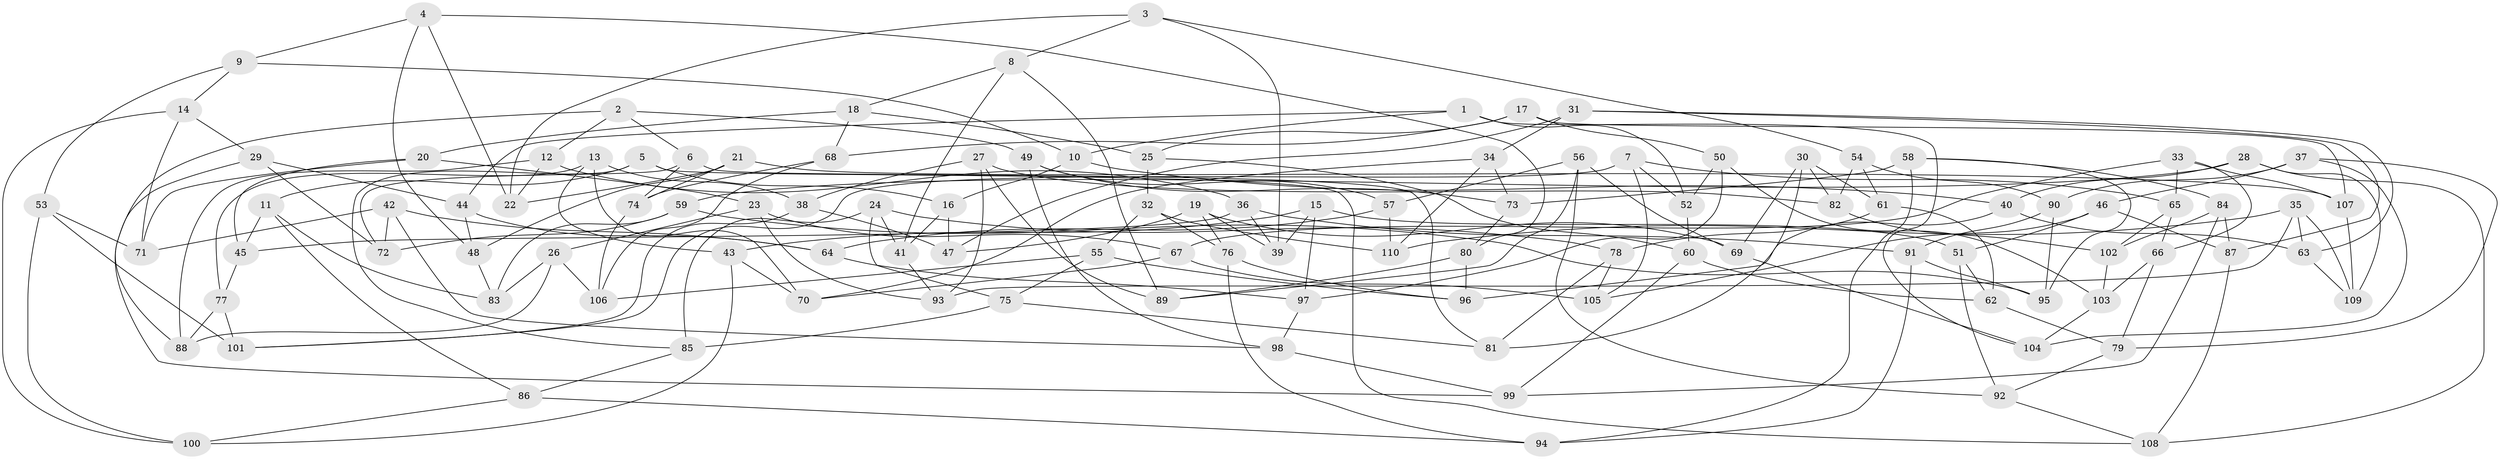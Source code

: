 // Generated by graph-tools (version 1.1) at 2025/02/03/09/25 03:02:58]
// undirected, 110 vertices, 220 edges
graph export_dot {
graph [start="1"]
  node [color=gray90,style=filled];
  1;
  2;
  3;
  4;
  5;
  6;
  7;
  8;
  9;
  10;
  11;
  12;
  13;
  14;
  15;
  16;
  17;
  18;
  19;
  20;
  21;
  22;
  23;
  24;
  25;
  26;
  27;
  28;
  29;
  30;
  31;
  32;
  33;
  34;
  35;
  36;
  37;
  38;
  39;
  40;
  41;
  42;
  43;
  44;
  45;
  46;
  47;
  48;
  49;
  50;
  51;
  52;
  53;
  54;
  55;
  56;
  57;
  58;
  59;
  60;
  61;
  62;
  63;
  64;
  65;
  66;
  67;
  68;
  69;
  70;
  71;
  72;
  73;
  74;
  75;
  76;
  77;
  78;
  79;
  80;
  81;
  82;
  83;
  84;
  85;
  86;
  87;
  88;
  89;
  90;
  91;
  92;
  93;
  94;
  95;
  96;
  97;
  98;
  99;
  100;
  101;
  102;
  103;
  104;
  105;
  106;
  107;
  108;
  109;
  110;
  1 -- 44;
  1 -- 52;
  1 -- 104;
  1 -- 10;
  2 -- 49;
  2 -- 88;
  2 -- 12;
  2 -- 6;
  3 -- 54;
  3 -- 39;
  3 -- 8;
  3 -- 22;
  4 -- 22;
  4 -- 48;
  4 -- 80;
  4 -- 9;
  5 -- 108;
  5 -- 85;
  5 -- 11;
  5 -- 16;
  6 -- 74;
  6 -- 72;
  6 -- 81;
  7 -- 65;
  7 -- 105;
  7 -- 52;
  7 -- 101;
  8 -- 89;
  8 -- 41;
  8 -- 18;
  9 -- 53;
  9 -- 10;
  9 -- 14;
  10 -- 40;
  10 -- 16;
  11 -- 83;
  11 -- 45;
  11 -- 86;
  12 -- 36;
  12 -- 22;
  12 -- 88;
  13 -- 38;
  13 -- 43;
  13 -- 70;
  13 -- 77;
  14 -- 100;
  14 -- 71;
  14 -- 29;
  15 -- 43;
  15 -- 39;
  15 -- 51;
  15 -- 97;
  16 -- 41;
  16 -- 47;
  17 -- 25;
  17 -- 50;
  17 -- 68;
  17 -- 107;
  18 -- 68;
  18 -- 20;
  18 -- 25;
  19 -- 76;
  19 -- 47;
  19 -- 69;
  19 -- 39;
  20 -- 71;
  20 -- 23;
  20 -- 45;
  21 -- 22;
  21 -- 74;
  21 -- 107;
  21 -- 48;
  23 -- 93;
  23 -- 67;
  23 -- 26;
  24 -- 75;
  24 -- 41;
  24 -- 78;
  24 -- 85;
  25 -- 60;
  25 -- 32;
  26 -- 106;
  26 -- 88;
  26 -- 83;
  27 -- 82;
  27 -- 38;
  27 -- 93;
  27 -- 89;
  28 -- 108;
  28 -- 109;
  28 -- 59;
  28 -- 40;
  29 -- 99;
  29 -- 44;
  29 -- 72;
  30 -- 82;
  30 -- 69;
  30 -- 81;
  30 -- 61;
  31 -- 34;
  31 -- 87;
  31 -- 63;
  31 -- 47;
  32 -- 76;
  32 -- 55;
  32 -- 110;
  33 -- 66;
  33 -- 67;
  33 -- 65;
  33 -- 107;
  34 -- 110;
  34 -- 70;
  34 -- 73;
  35 -- 109;
  35 -- 63;
  35 -- 110;
  35 -- 93;
  36 -- 91;
  36 -- 45;
  36 -- 39;
  37 -- 104;
  37 -- 79;
  37 -- 46;
  37 -- 90;
  38 -- 47;
  38 -- 101;
  40 -- 96;
  40 -- 63;
  41 -- 93;
  42 -- 72;
  42 -- 98;
  42 -- 64;
  42 -- 71;
  43 -- 100;
  43 -- 70;
  44 -- 48;
  44 -- 64;
  45 -- 77;
  46 -- 87;
  46 -- 51;
  46 -- 105;
  48 -- 83;
  49 -- 73;
  49 -- 98;
  49 -- 57;
  50 -- 103;
  50 -- 97;
  50 -- 52;
  51 -- 92;
  51 -- 62;
  52 -- 60;
  53 -- 100;
  53 -- 101;
  53 -- 71;
  54 -- 61;
  54 -- 82;
  54 -- 90;
  55 -- 106;
  55 -- 75;
  55 -- 96;
  56 -- 89;
  56 -- 57;
  56 -- 69;
  56 -- 92;
  57 -- 110;
  57 -- 64;
  58 -- 84;
  58 -- 73;
  58 -- 95;
  58 -- 94;
  59 -- 95;
  59 -- 83;
  59 -- 72;
  60 -- 99;
  60 -- 62;
  61 -- 78;
  61 -- 62;
  62 -- 79;
  63 -- 109;
  64 -- 97;
  65 -- 102;
  65 -- 66;
  66 -- 79;
  66 -- 103;
  67 -- 105;
  67 -- 70;
  68 -- 106;
  68 -- 74;
  69 -- 104;
  73 -- 80;
  74 -- 106;
  75 -- 85;
  75 -- 81;
  76 -- 94;
  76 -- 96;
  77 -- 101;
  77 -- 88;
  78 -- 81;
  78 -- 105;
  79 -- 92;
  80 -- 96;
  80 -- 89;
  82 -- 102;
  84 -- 102;
  84 -- 87;
  84 -- 99;
  85 -- 86;
  86 -- 100;
  86 -- 94;
  87 -- 108;
  90 -- 91;
  90 -- 95;
  91 -- 95;
  91 -- 94;
  92 -- 108;
  97 -- 98;
  98 -- 99;
  102 -- 103;
  103 -- 104;
  107 -- 109;
}
